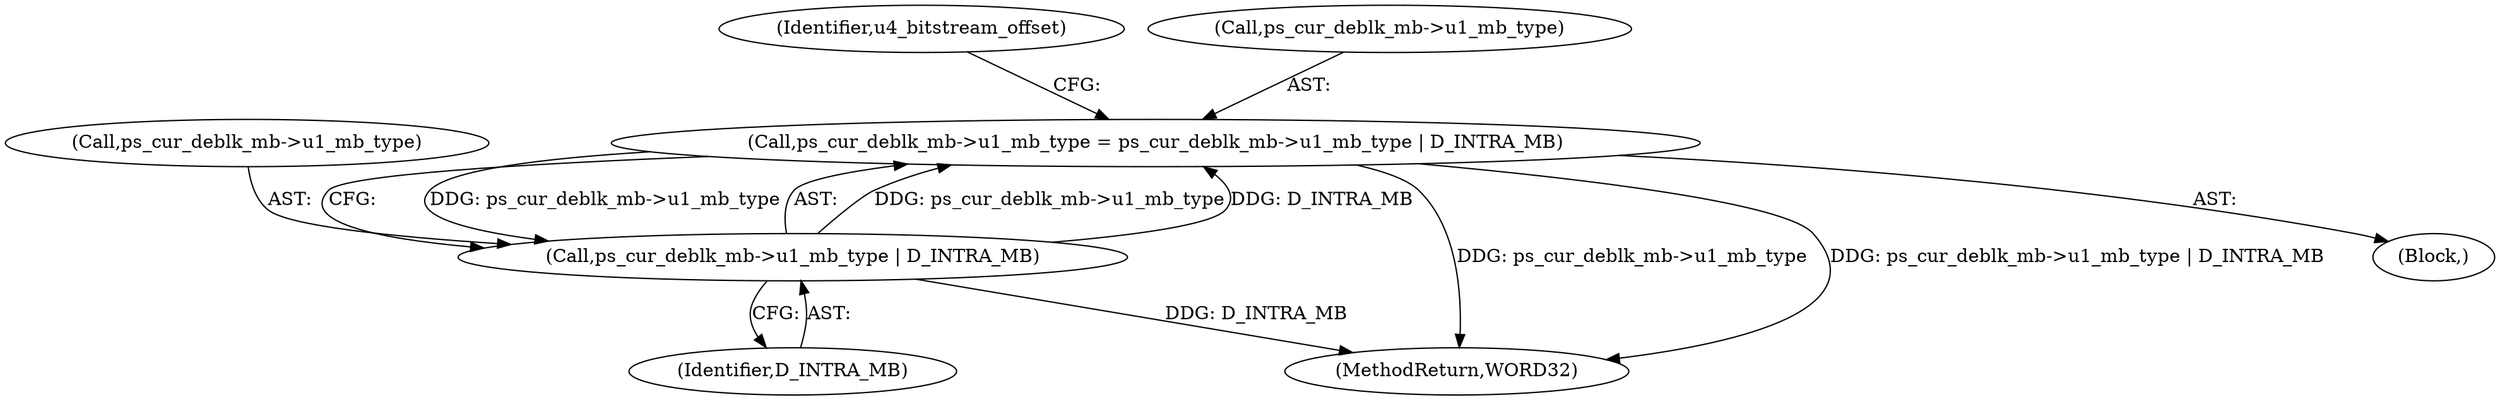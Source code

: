 digraph "0_Android_4a524d3a8ae9aa20c36430008e6bd429443f8f1d_0@pointer" {
"1000277" [label="(Call,ps_cur_deblk_mb->u1_mb_type = ps_cur_deblk_mb->u1_mb_type | D_INTRA_MB)"];
"1000281" [label="(Call,ps_cur_deblk_mb->u1_mb_type | D_INTRA_MB)"];
"1000277" [label="(Call,ps_cur_deblk_mb->u1_mb_type = ps_cur_deblk_mb->u1_mb_type | D_INTRA_MB)"];
"1000285" [label="(Identifier,D_INTRA_MB)"];
"1000281" [label="(Call,ps_cur_deblk_mb->u1_mb_type | D_INTRA_MB)"];
"1000289" [label="(Identifier,u4_bitstream_offset)"];
"1000278" [label="(Call,ps_cur_deblk_mb->u1_mb_type)"];
"1000277" [label="(Call,ps_cur_deblk_mb->u1_mb_type = ps_cur_deblk_mb->u1_mb_type | D_INTRA_MB)"];
"1000282" [label="(Call,ps_cur_deblk_mb->u1_mb_type)"];
"1000570" [label="(MethodReturn,WORD32)"];
"1000204" [label="(Block,)"];
"1000277" -> "1000204"  [label="AST: "];
"1000277" -> "1000281"  [label="CFG: "];
"1000278" -> "1000277"  [label="AST: "];
"1000281" -> "1000277"  [label="AST: "];
"1000289" -> "1000277"  [label="CFG: "];
"1000277" -> "1000570"  [label="DDG: ps_cur_deblk_mb->u1_mb_type"];
"1000277" -> "1000570"  [label="DDG: ps_cur_deblk_mb->u1_mb_type | D_INTRA_MB"];
"1000281" -> "1000277"  [label="DDG: ps_cur_deblk_mb->u1_mb_type"];
"1000281" -> "1000277"  [label="DDG: D_INTRA_MB"];
"1000277" -> "1000281"  [label="DDG: ps_cur_deblk_mb->u1_mb_type"];
"1000281" -> "1000285"  [label="CFG: "];
"1000282" -> "1000281"  [label="AST: "];
"1000285" -> "1000281"  [label="AST: "];
"1000281" -> "1000570"  [label="DDG: D_INTRA_MB"];
}
